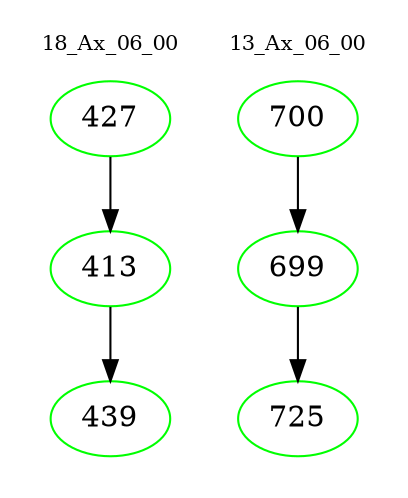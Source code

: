 digraph{
subgraph cluster_0 {
color = white
label = "18_Ax_06_00";
fontsize=10;
T0_427 [label="427", color="green"]
T0_427 -> T0_413 [color="black"]
T0_413 [label="413", color="green"]
T0_413 -> T0_439 [color="black"]
T0_439 [label="439", color="green"]
}
subgraph cluster_1 {
color = white
label = "13_Ax_06_00";
fontsize=10;
T1_700 [label="700", color="green"]
T1_700 -> T1_699 [color="black"]
T1_699 [label="699", color="green"]
T1_699 -> T1_725 [color="black"]
T1_725 [label="725", color="green"]
}
}
